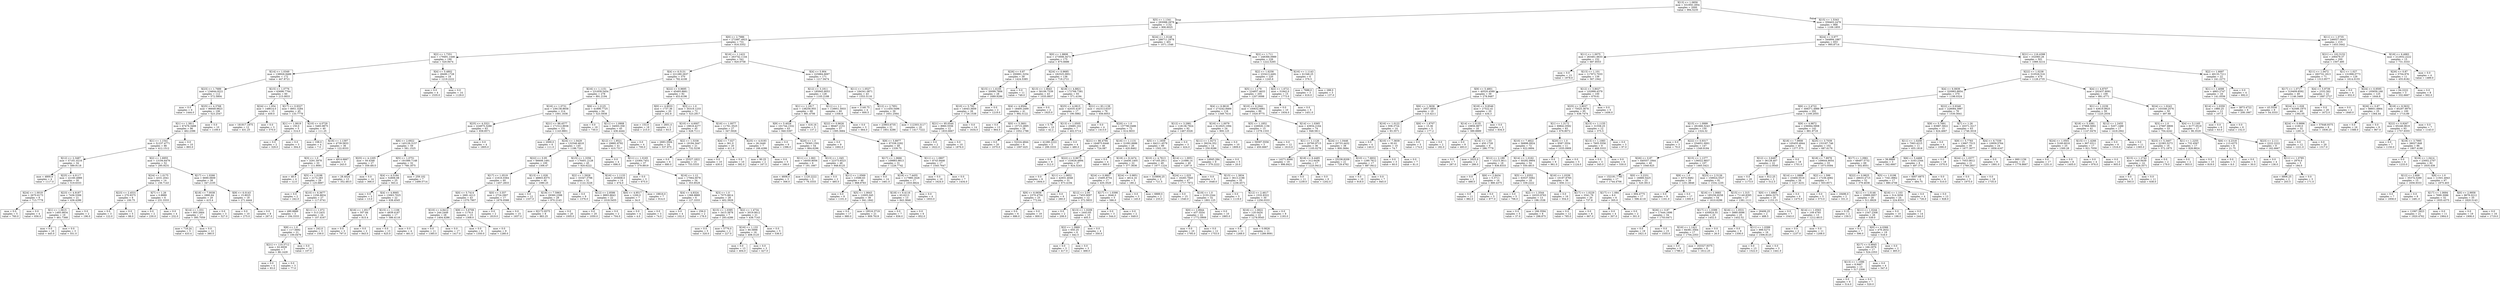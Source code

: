 digraph Tree {
node [shape=box] ;
0 [label="X[13] <= 1.0859\nmse = 331950.1854\nsamples = 2000\nvalue = 994.5235"] ;
1 [label="X[5] <= 1.1341\nmse = 293088.2978\nsamples = 1132\nvalue = 906.6025"] ;
0 -> 1 [labeldistance=2.5, labelangle=45, headlabel="True"] ;
2 [label="X[0] <= 2.7986\nmse = 272487.4923\nsamples = 731\nvalue = 816.3352"] ;
1 -> 2 ;
3 [label="X[2] <= 1.7351\nmse = 179491.1446\nsamples = 190\nvalue = 520.9474"] ;
2 -> 3 ;
4 [label="X[14] <= 1.0349\nmse = 138926.9488\nsamples = 172\nvalue = 447.8721"] ;
3 -> 4 ;
5 [label="X[23] <= 1.7689\nmse = 134644.9221\nsamples = 112\nvalue = 572.5804"] ;
4 -> 5 ;
6 [label="mse = 0.0\nsamples = 6\nvalue = 1444.0"] ;
5 -> 6 ;
7 [label="X[25] <= 4.3768\nmse = 96849.9823\nsamples = 106\nvalue = 523.2547"] ;
5 -> 7 ;
8 [label="X[1] <= 1.3811\nmse = 67476.3488\nsamples = 96\nvalue = 462.2396"] ;
7 -> 8 ;
9 [label="X[1] <= 1.1541\nmse = 51237.4771\nsamples = 86\nvalue = 412.1512"] ;
8 -> 9 ;
10 [label="X[12] <= 2.3487\nmse = 57161.0216\nsamples = 34\nvalue = 589.9118"] ;
9 -> 10 ;
11 [label="mse = 4800.0\nsamples = 4\nvalue = 1117.0"] ;
10 -> 11 ;
12 [label="X[25] <= 4.0117\nmse = 22160.4989\nsamples = 30\nvalue = 519.6333"] ;
10 -> 12 ;
13 [label="X[24] <= 1.0019\nmse = 2670.6173\nsamples = 9\nvalue = 713.7778"] ;
12 -> 13 ;
14 [label="mse = 0.0\nsamples = 5\nvalue = 760.0"] ;
13 -> 14 ;
15 [label="mse = 0.0\nsamples = 4\nvalue = 656.0"] ;
13 -> 15 ;
16 [label="X[23] <= 4.9187\nmse = 7436.5306\nsamples = 21\nvalue = 436.4286"] ;
12 -> 16 ;
17 [label="X[1] <= 1.0615\nmse = 1493.9834\nsamples = 19\nvalue = 461.7368"] ;
16 -> 17 ;
18 [label="mse = 0.0\nsamples = 16\nvalue = 445.0"] ;
17 -> 18 ;
19 [label="mse = 0.0\nsamples = 3\nvalue = 551.0"] ;
17 -> 19 ;
20 [label="mse = 0.0\nsamples = 2\nvalue = 196.0"] ;
16 -> 20 ;
21 [label="X[2] <= 1.6955\nmse = 13194.6479\nsamples = 52\nvalue = 295.9231"] ;
9 -> 21 ;
22 [label="X[24] <= 1.0175\nmse = 4331.2041\nsamples = 14\nvalue = 156.7143"] ;
21 -> 22 ;
23 [label="X[23] <= 2.4531\nmse = 270.9375\nsamples = 8\nvalue = 100.75"] ;
22 -> 23 ;
24 [label="mse = 0.0\nsamples = 3\nvalue = 122.0"] ;
23 -> 24 ;
25 [label="mse = 0.0\nsamples = 5\nvalue = 88.0"] ;
23 -> 25 ;
26 [label="X[7] <= 1.26\nmse = 0.8889\nsamples = 6\nvalue = 231.3333"] ;
22 -> 26 ;
27 [label="mse = 0.0\nsamples = 2\nvalue = 230.0"] ;
26 -> 27 ;
28 [label="mse = 0.0\nsamples = 4\nvalue = 232.0"] ;
26 -> 28 ;
29 [label="X[17] <= 1.0266\nmse = 6690.0609\nsamples = 38\nvalue = 347.2105"] ;
21 -> 29 ;
30 [label="X[18] <= 7.0038\nmse = 2880.64\nsamples = 20\nvalue = 415.4"] ;
29 -> 30 ;
31 [label="X[14] <= 1.031\nmse = 803.2664\nsamples = 17\nvalue = 395.7059"] ;
30 -> 31 ;
32 [label="mse = 718.24\nsamples = 5\nvalue = 433.4"] ;
31 -> 32 ;
33 [label="mse = 0.0\nsamples = 12\nvalue = 380.0"] ;
31 -> 33 ;
34 [label="mse = 0.0\nsamples = 3\nvalue = 527.0"] ;
30 -> 34 ;
35 [label="X[9] <= 6.0143\nmse = 15.8025\nsamples = 18\nvalue = 271.4444"] ;
29 -> 35 ;
36 [label="mse = 0.0\nsamples = 10\nvalue = 275.0"] ;
35 -> 36 ;
37 [label="mse = 0.0\nsamples = 8\nvalue = 267.0"] ;
35 -> 37 ;
38 [label="mse = 0.0\nsamples = 10\nvalue = 893.0"] ;
8 -> 38 ;
39 [label="mse = 0.0\nsamples = 10\nvalue = 1109.0"] ;
7 -> 39 ;
40 [label="X[15] <= 1.0776\nmse = 63698.7764\nsamples = 60\nvalue = 215.0833"] ;
4 -> 40 ;
41 [label="X[24] <= 1.054\nmse = 148614.0\nsamples = 15\nvalue = 459.0"] ;
40 -> 41 ;
42 [label="mse = 181917.1875\nsamples = 12\nvalue = 431.25"] ;
41 -> 42 ;
43 [label="mse = 0.0\nsamples = 3\nvalue = 570.0"] ;
41 -> 43 ;
44 [label="X[17] <= 0.9327\nmse = 8951.3284\nsamples = 45\nvalue = 133.7778"] ;
40 -> 44 ;
45 [label="X[1] <= 1.0619\nmse = 150.0\nsamples = 5\nvalue = 314.0"] ;
44 -> 45 ;
46 [label="mse = 0.0\nsamples = 2\nvalue = 329.0"] ;
45 -> 46 ;
47 [label="mse = 0.0\nsamples = 3\nvalue = 304.0"] ;
45 -> 47 ;
48 [label="X[10] <= 4.0729\nmse = 5483.9875\nsamples = 40\nvalue = 111.25"] ;
44 -> 48 ;
49 [label="mse = 108.0\nsamples = 4\nvalue = 7.0"] ;
48 -> 49 ;
50 [label="X[16] <= 1.1397\nmse = 4739.5833\nsamples = 36\nvalue = 122.8333"] ;
48 -> 50 ;
51 [label="X[3] <= 1.0\nmse = 3291.5978\nsamples = 33\nvalue = 111.9091"] ;
50 -> 51 ;
52 [label="mse = 48.0\nsamples = 4\nvalue = 12.0"] ;
51 -> 52 ;
53 [label="X[5] <= 1.0198\nmse = 2172.283\nsamples = 29\nvalue = 125.6897"] ;
51 -> 53 ;
54 [label="mse = 0.0\nsamples = 2\nvalue = 242.0"] ;
53 -> 54 ;
55 [label="X[10] <= 6.3677\nmse = 1256.8834\nsamples = 27\nvalue = 117.0741"] ;
53 -> 55 ;
56 [label="mse = 490.8889\nsamples = 3\nvalue = 194.3333"] ;
55 -> 56 ;
57 [label="X[11] <= 1.072\nmse = 513.2431\nsamples = 24\nvalue = 107.4167"] ;
55 -> 57 ;
58 [label="X[8] <= 1.0\nmse = 117.5692\nsamples = 21\nvalue = 100.0476"] ;
57 -> 58 ;
59 [label="X[21] <= 110.3712\nmse = 62.6939\nsamples = 7\nvalue = 86.1429"] ;
58 -> 59 ;
60 [label="mse = 0.0\nsamples = 4\nvalue = 93.0"] ;
59 -> 60 ;
61 [label="mse = 0.0\nsamples = 3\nvalue = 77.0"] ;
59 -> 61 ;
62 [label="mse = 0.0\nsamples = 14\nvalue = 107.0"] ;
58 -> 62 ;
63 [label="mse = 242.0\nsamples = 3\nvalue = 159.0"] ;
57 -> 63 ;
64 [label="mse = 4914.6667\nsamples = 3\nvalue = 243.0"] ;
50 -> 64 ;
65 [label="X[4] <= 5.4802\nmse = 28490.1728\nsamples = 18\nvalue = 1219.2222"] ;
3 -> 65 ;
66 [label="mse = 0.0\nsamples = 4\nvalue = 1535.0"] ;
65 -> 66 ;
67 [label="mse = 0.0\nsamples = 14\nvalue = 1129.0"] ;
65 -> 67 ;
68 [label="X[16] <= 1.1422\nmse = 263742.1144\nsamples = 541\nvalue = 920.0758"] ;
2 -> 68 ;
69 [label="X[4] <= 6.5131\nmse = 221280.2637\nsamples = 370\nvalue = 782.4108"] ;
68 -> 69 ;
70 [label="X[16] <= 1.1151\nmse = 231839.5454\nsamples = 278\nvalue = 891.2194"] ;
69 -> 70 ;
71 [label="X[16] <= 1.0731\nmse = 236138.8658\nsamples = 214\nvalue = 1001.1636"] ;
70 -> 71 ;
72 [label="X[25] <= 4.3321\nmse = 224975.3288\nsamples = 63\nvalue = 658.8571"] ;
71 -> 72 ;
73 [label="X[6] <= 2.6922\nmse = 145129.3157\nsamples = 59\nvalue = 581.1525"] ;
72 -> 73 ;
74 [label="X[25] <= 4.1205\nmse = 59.4348\nsamples = 27\nvalue = 359.4815"] ;
73 -> 74 ;
75 [label="mse = 28.4024\nsamples = 13\nvalue = 352.4615"] ;
74 -> 75 ;
76 [label="mse = 0.0\nsamples = 14\nvalue = 366.0"] ;
74 -> 76 ;
77 [label="X[5] <= 1.0751\nmse = 191089.7148\nsamples = 32\nvalue = 768.1875"] ;
73 -> 77 ;
78 [label="X[4] <= 4.5184\nmse = 52806.08\nsamples = 25\nvalue = 563.4"] ;
77 -> 78 ;
79 [label="mse = 0.0\nsamples = 3\nvalue = 13.0"] ;
78 -> 79 ;
80 [label="X[4] <= 4.9065\nmse = 13063.7025\nsamples = 22\nvalue = 638.4545"] ;
78 -> 80 ;
81 [label="X[16] <= 1.0517\nmse = 507.84\nsamples = 5\nvalue = 815.4"] ;
80 -> 81 ;
82 [label="mse = 0.0\nsamples = 3\nvalue = 797.0"] ;
81 -> 82 ;
83 [label="mse = 0.0\nsamples = 2\nvalue = 843.0"] ;
81 -> 83 ;
84 [label="X[15] <= 1.1106\nmse = 4839.4187\nsamples = 17\nvalue = 586.4118"] ;
80 -> 84 ;
85 [label="mse = 0.0\nsamples = 13\nvalue = 625.0"] ;
84 -> 85 ;
86 [label="mse = 0.0\nsamples = 4\nvalue = 461.0"] ;
84 -> 86 ;
87 [label="mse = 259.102\nsamples = 7\nvalue = 1499.5714"] ;
77 -> 87 ;
88 [label="mse = 0.0\nsamples = 4\nvalue = 1805.0"] ;
72 -> 88 ;
89 [label="X[21] <= 88.4577\nmse = 171512.8936\nsamples = 151\nvalue = 1143.9801"] ;
71 -> 89 ;
90 [label="mse = 2000.0\nsamples = 6\nvalue = 111.0"] ;
89 -> 90 ;
91 [label="X[24] <= 1.0429\nmse = 132546.4618\nsamples = 145\nvalue = 1186.7241"] ;
89 -> 91 ;
92 [label="X[22] <= 0.95\nmse = 66608.1491\nsamples = 100\nvalue = 1306.47"] ;
91 -> 92 ;
93 [label="X[17] <= 1.0519\nmse = 21616.0364\nsamples = 60\nvalue = 1457.2833"] ;
92 -> 93 ;
94 [label="X[0] <= 5.7414\nmse = 2681.4213\nsamples = 43\nvalue = 1370.7907"] ;
93 -> 94 ;
95 [label="X[10] <= 4.8412\nmse = 244.2449\nsamples = 28\nvalue = 1404.4286"] ;
94 -> 95 ;
96 [label="mse = 0.0\nsamples = 11\nvalue = 1385.0"] ;
95 -> 96 ;
97 [label="mse = 0.0\nsamples = 17\nvalue = 1417.0"] ;
95 -> 97 ;
98 [label="X[9] <= 5.6708\nmse = 1176.0\nsamples = 15\nvalue = 1308.0"] ;
94 -> 98 ;
99 [label="mse = 0.0\nsamples = 6\nvalue = 1350.0"] ;
98 -> 99 ;
100 [label="mse = 0.0\nsamples = 9\nvalue = 1280.0"] ;
98 -> 100 ;
101 [label="X[0] <= 3.557\nmse = 2724.2907\nsamples = 17\nvalue = 1676.0588"] ;
93 -> 101 ;
102 [label="mse = 0.0\nsamples = 2\nvalue = 1819.0"] ;
101 -> 102 ;
103 [label="mse = 0.0\nsamples = 15\nvalue = 1657.0"] ;
101 -> 103 ;
104 [label="X[13] <= 1.028\nmse = 48803.8375\nsamples = 40\nvalue = 1080.25"] ;
92 -> 104 ;
105 [label="mse = 0.0\nsamples = 12\nvalue = 1337.0"] ;
104 -> 105 ;
106 [label="X[18] <= 7.5963\nmse = 29360.2398\nsamples = 28\nvalue = 970.2143"] ;
104 -> 106 ;
107 [label="mse = 92172.9375\nsamples = 8\nvalue = 883.25"] ;
106 -> 107 ;
108 [label="mse = 0.0\nsamples = 20\nvalue = 1005.0"] ;
106 -> 108 ;
109 [label="X[15] <= 1.3356\nmse = 176401.2128\nsamples = 45\nvalue = 920.6222"] ;
91 -> 109 ;
110 [label="X[2] <= 1.5928\nmse = 33347.3798\nsamples = 31\nvalue = 1122.3226"] ;
109 -> 110 ;
111 [label="mse = 0.0\nsamples = 9\nvalue = 1376.0"] ;
110 -> 111 ;
112 [label="X[12] <= 2.8586\nmse = 9893.8843\nsamples = 22\nvalue = 1018.5455"] ;
110 -> 112 ;
113 [label="mse = 0.0\nsamples = 20\nvalue = 1050.0"] ;
112 -> 113 ;
114 [label="mse = 0.0\nsamples = 2\nvalue = 704.0"] ;
112 -> 114 ;
115 [label="X[16] <= 1.1133\nmse = 203608.0\nsamples = 14\nvalue = 474.0"] ;
109 -> 115 ;
116 [label="X[0] <= 4.9517\nmse = 1200.0\nsamples = 7\nvalue = 34.0"] ;
115 -> 116 ;
117 [label="mse = 0.0\nsamples = 4\nvalue = 4.0"] ;
116 -> 117 ;
118 [label="mse = 0.0\nsamples = 3\nvalue = 74.0"] ;
116 -> 118 ;
119 [label="mse = 18816.0\nsamples = 7\nvalue = 914.0"] ;
115 -> 119 ;
120 [label="X[6] <= 1.2125\nmse = 41896.7725\nsamples = 64\nvalue = 523.5938"] ;
70 -> 120 ;
121 [label="mse = 0.0\nsamples = 19\nvalue = 730.0"] ;
120 -> 121 ;
122 [label="X[11] <= 1.0908\nmse = 34003.358\nsamples = 45\nvalue = 436.4444"] ;
120 -> 122 ;
123 [label="X[12] <= 1.9521\nmse = 29882.8792\nsamples = 41\nvalue = 410.7317"] ;
122 -> 123 ;
124 [label="mse = 0.0\nsamples = 4\nvalue = 696.0"] ;
123 -> 124 ;
125 [label="X[11] <= 1.0165\nmse = 23364.7451\nsamples = 37\nvalue = 379.8919"] ;
123 -> 125 ;
126 [label="mse = 0.0\nsamples = 3\nvalue = 675.0"] ;
125 -> 126 ;
127 [label="X[16] <= 1.12\nmse = 17064.0078\nsamples = 34\nvalue = 353.8529"] ;
125 -> 127 ;
128 [label="X[4] <= 4.8324\nmse = 1368.8889\nsamples = 6\nvalue = 127.3333"] ;
127 -> 128 ;
129 [label="mse = 0.0\nsamples = 4\nvalue = 102.0"] ;
128 -> 129 ;
130 [label="mse = 256.0\nsamples = 2\nvalue = 178.0"] ;
128 -> 130 ;
131 [label="X[3] <= 1.0\nmse = 7075.8814\nsamples = 28\nvalue = 402.3929"] ;
127 -> 131 ;
132 [label="X[15] <= 1.0395\nmse = 3415.3878\nsamples = 7\nvalue = 293.4286"] ;
131 -> 132 ;
133 [label="mse = 0.0\nsamples = 5\nvalue = 320.0"] ;
132 -> 133 ;
134 [label="mse = 5776.0\nsamples = 2\nvalue = 227.0"] ;
132 -> 134 ;
135 [label="X[2] <= 1.4734\nmse = 3019.0612\nsamples = 21\nvalue = 438.7143"] ;
131 -> 135 ;
136 [label="X[16] <= 1.133\nmse = 80.5898\nsamples = 16\nvalue = 408.3125"] ;
135 -> 136 ;
137 [label="mse = 0.0\nsamples = 13\nvalue = 404.0"] ;
136 -> 137 ;
138 [label="mse = 0.0\nsamples = 3\nvalue = 427.0"] ;
136 -> 138 ;
139 [label="mse = 0.0\nsamples = 5\nvalue = 536.0"] ;
135 -> 139 ;
140 [label="mse = 0.0\nsamples = 4\nvalue = 700.0"] ;
122 -> 140 ;
141 [label="X[22] <= 0.9695\nmse = 45493.8661\nsamples = 92\nvalue = 453.6196"] ;
69 -> 141 ;
142 [label="X[0] <= 4.8033\nmse = 1737.36\nsamples = 20\nvalue = 202.8"] ;
141 -> 142 ;
143 [label="mse = 153.0\nsamples = 18\nvalue = 215.0"] ;
142 -> 143 ;
144 [label="mse = 2601.0\nsamples = 2\nvalue = 93.0"] ;
142 -> 144 ;
145 [label="X[3] <= 1.0\nmse = 35319.1233\nsamples = 72\nvalue = 523.2917"] ;
141 -> 145 ;
146 [label="X[10] <= 4.6007\nmse = 19818.4277\nsamples = 45\nvalue = 628.7111"] ;
145 -> 146 ;
147 [label="mse = 2683.3594\nsamples = 24\nvalue = 537.875"] ;
146 -> 147 ;
148 [label="X[2] <= 1.5338\nmse = 19194.3447\nsamples = 21\nvalue = 732.5238"] ;
146 -> 148 ;
149 [label="mse = 0.0\nsamples = 6\nvalue = 680.0"] ;
148 -> 149 ;
150 [label="mse = 25327.1822\nsamples = 15\nvalue = 753.5333"] ;
148 -> 150 ;
151 [label="X[16] <= 1.0077\nmse = 11761.3525\nsamples = 27\nvalue = 347.5926"] ;
145 -> 151 ;
152 [label="X[4] <= 7.027\nmse = 361.0\nsamples = 20\nvalue = 411.0"] ;
151 -> 152 ;
153 [label="mse = 0.0\nsamples = 10\nvalue = 430.0"] ;
152 -> 153 ;
154 [label="mse = 0.0\nsamples = 10\nvalue = 392.0"] ;
152 -> 154 ;
155 [label="X[25] <= 4.0193\nmse = 26.2449\nsamples = 7\nvalue = 166.4286"] ;
151 -> 155 ;
156 [label="mse = 90.25\nsamples = 2\nvalue = 167.5"] ;
155 -> 156 ;
157 [label="mse = 0.0\nsamples = 5\nvalue = 166.0"] ;
155 -> 157 ;
158 [label="X[4] <= 5.904\nmse = 225884.6697\nsamples = 171\nvalue = 1217.9474"] ;
68 -> 158 ;
159 [label="X[12] <= 3.1911\nmse = 185945.9053\nsamples = 128\nvalue = 1105.2188"] ;
158 -> 159 ;
160 [label="X[1] <= 1.1817\nmse = 138256.955\nsamples = 68\nvalue = 881.4706"] ;
159 -> 160 ;
161 [label="X[9] <= 5.4028\nmse = 101744.1532\nsamples = 63\nvalue = 940.5397"] ;
160 -> 161 ;
162 [label="mse = 0.0\nsamples = 9\nvalue = 1396.0"] ;
161 -> 162 ;
163 [label="X[20] <= 1.0\nmse = 78365.1591\nsamples = 54\nvalue = 864.6296"] ;
161 -> 163 ;
164 [label="X[11] <= 1.063\nmse = 16050.8056\nsamples = 6\nvalue = 191.1667"] ;
163 -> 164 ;
165 [label="mse = 4608.0\nsamples = 3\nvalue = 306.0"] ;
164 -> 165 ;
166 [label="mse = 1120.2222\nsamples = 3\nvalue = 76.3333"] ;
164 -> 166 ;
167 [label="X[13] <= 1.045\nmse = 22373.6523\nsamples = 48\nvalue = 948.8125"] ;
163 -> 167 ;
168 [label="mse = 0.0\nsamples = 2\nvalue = 485.0"] ;
167 -> 168 ;
169 [label="X[11] <= 1.0569\nmse = 13586.63\nsamples = 46\nvalue = 968.9783"] ;
167 -> 169 ;
170 [label="mse = 0.0\nsamples = 8\nvalue = 1101.0"] ;
169 -> 170 ;
171 [label="X[5] <= 1.0643\nmse = 12005.045\nsamples = 38\nvalue = 941.1842"] ;
169 -> 171 ;
172 [label="mse = 0.0\nsamples = 17\nvalue = 980.0"] ;
171 -> 172 ;
173 [label="mse = 19516.3719\nsamples = 21\nvalue = 909.7619"] ;
171 -> 173 ;
174 [label="mse = 416.16\nsamples = 5\nvalue = 137.2"] ;
160 -> 174 ;
175 [label="X[11] <= 1.1\nmse = 118951.5933\nsamples = 60\nvalue = 1358.8"] ;
159 -> 175 ;
176 [label="X[22] <= 0.9626\nmse = 98467.2151\nsamples = 57\nvalue = 1395.3684"] ;
175 -> 176 ;
177 [label="mse = 0.0\nsamples = 9\nvalue = 1692.0"] ;
176 -> 177 ;
178 [label="X[9] <= 5.8977\nmse = 97338.2292\nsamples = 48\nvalue = 1339.75"] ;
176 -> 178 ;
179 [label="X[17] <= 1.0666\nmse = 109883.9813\nsamples = 31\nvalue = 1226.7742"] ;
178 -> 179 ;
180 [label="mse = 0.0\nsamples = 14\nvalue = 1461.0"] ;
179 -> 180 ;
181 [label="X[18] <= 7.4455\nmse = 117989.1626\nsamples = 17\nvalue = 1033.8824"] ;
179 -> 181 ;
182 [label="X[18] <= 6.4116\nmse = 63.6213\nsamples = 13\nvalue = 843.3846"] ;
181 -> 182 ;
183 [label="mse = 0.0\nsamples = 7\nvalue = 836.0"] ;
182 -> 183 ;
184 [label="mse = 0.0\nsamples = 6\nvalue = 852.0"] ;
182 -> 184 ;
185 [label="mse = 0.0\nsamples = 4\nvalue = 1653.0"] ;
181 -> 185 ;
186 [label="X[11] <= 1.0807\nmse = 8743.9446\nsamples = 17\nvalue = 1545.7647"] ;
178 -> 186 ;
187 [label="mse = 0.0\nsamples = 10\nvalue = 1624.0"] ;
186 -> 187 ;
188 [label="mse = 0.0\nsamples = 7\nvalue = 1434.0"] ;
186 -> 188 ;
189 [label="mse = 0.0\nsamples = 3\nvalue = 664.0"] ;
175 -> 189 ;
190 [label="X[11] <= 1.0527\nmse = 194341.0871\nsamples = 43\nvalue = 1553.5116"] ;
158 -> 190 ;
191 [label="mse = 1140.75\nsamples = 4\nvalue = 600.5"] ;
190 -> 191 ;
192 [label="X[12] <= 2.7951\nmse = 111450.5496\nsamples = 39\nvalue = 1651.2564"] ;
190 -> 192 ;
193 [label="mse = 23903.6735\nsamples = 21\nvalue = 1851.4286"] ;
192 -> 193 ;
194 [label="mse = 112303.3117\nsamples = 18\nvalue = 1417.7222"] ;
192 -> 194 ;
195 [label="X[24] <= 1.0148\nmse = 288711.2978\nsamples = 401\nvalue = 1071.1546"] ;
1 -> 195 ;
196 [label="X[0] <= 1.9808\nmse = 273008.3473\nsamples = 175\nvalue = 875.6686"] ;
195 -> 196 ;
197 [label="X[26] <= 0.87\nmse = 200891.3254\nsamples = 39\nvalue = 1424.5385"] ;
196 -> 197 ;
198 [label="X[15] <= 1.6105\nmse = 30099.7806\nsamples = 28\nvalue = 1689.9286"] ;
197 -> 198 ;
199 [label="X[10] <= 5.792\nmse = 14043.3609\nsamples = 26\nvalue = 1726.1538"] ;
198 -> 199 ;
200 [label="X[21] <= 95.0544\nmse = 8960.5556\nsamples = 12\nvalue = 1833.6667"] ;
199 -> 200 ;
201 [label="mse = 0.0\nsamples = 2\nvalue = 1622.0"] ;
200 -> 201 ;
202 [label="mse = 0.0\nsamples = 10\nvalue = 1876.0"] ;
200 -> 202 ;
203 [label="mse = 0.0\nsamples = 14\nvalue = 1634.0"] ;
199 -> 203 ;
204 [label="mse = 0.0\nsamples = 2\nvalue = 1219.0"] ;
198 -> 204 ;
205 [label="mse = 0.0\nsamples = 11\nvalue = 749.0"] ;
197 -> 205 ;
206 [label="X[24] <= 0.9685\nmse = 182525.0951\nsamples = 136\nvalue = 718.2721"] ;
196 -> 206 ;
207 [label="X[13] <= 1.0643\nmse = 56106.7539\nsamples = 43\nvalue = 1035.8837"] ;
206 -> 207 ;
208 [label="X[4] <= 4.9564\nmse = 18400.2499\nsamples = 41\nvalue = 992.5122"] ;
207 -> 208 ;
209 [label="mse = 0.0\nsamples = 13\nvalue = 864.0"] ;
208 -> 209 ;
210 [label="X[0] <= 5.3601\nmse = 15715.2895\nsamples = 28\nvalue = 1052.1786"] ;
208 -> 210 ;
211 [label="mse = 0.0\nsamples = 20\nvalue = 1070.0"] ;
210 -> 211 ;
212 [label="mse = 52224.4844\nsamples = 8\nvalue = 1007.625"] ;
210 -> 212 ;
213 [label="mse = 0.0\nsamples = 2\nvalue = 1925.0"] ;
207 -> 213 ;
214 [label="X[18] <= 4.8821\nmse = 172768.7381\nsamples = 93\nvalue = 571.4194"] ;
206 -> 214 ;
215 [label="X[25] <= 4.0815\nmse = 42035.4187\nsamples = 17\nvalue = 190.5882"] ;
214 -> 215 ;
216 [label="mse = 5.76\nsamples = 10\nvalue = 42.2"] ;
215 -> 216 ;
217 [label="X[13] <= 1.0505\nmse = 25685.102\nsamples = 7\nvalue = 402.5714"] ;
215 -> 217 ;
218 [label="mse = 41280.2222\nsamples = 3\nvalue = 299.3333"] ;
217 -> 218 ;
219 [label="mse = 0.0\nsamples = 4\nvalue = 480.0"] ;
217 -> 219 ;
220 [label="X[21] <= 83.1138\nmse = 162313.6337\nsamples = 76\nvalue = 656.6053"] ;
214 -> 220 ;
221 [label="mse = 0.0\nsamples = 4\nvalue = 1413.0"] ;
220 -> 221 ;
222 [label="X[20] <= 1.0\nmse = 137780.0486\nsamples = 72\nvalue = 614.5833"] ;
220 -> 222 ;
223 [label="X[21] <= 86.4794\nmse = 164875.6446\nsamples = 46\nvalue = 724.087"] ;
222 -> 223 ;
224 [label="mse = 0.0\nsamples = 9\nvalue = 312.0"] ;
223 -> 224 ;
225 [label="X[22] <= 0.9675\nmse = 153626.4894\nsamples = 37\nvalue = 824.3243"] ;
223 -> 225 ;
226 [label="mse = 0.0\nsamples = 6\nvalue = 1604.0"] ;
225 -> 226 ;
227 [label="X[11] <= 1.0852\nmse = 42931.4048\nsamples = 31\nvalue = 673.4194"] ;
225 -> 227 ;
228 [label="X[9] <= 6.0656\nmse = 2370.4704\nsamples = 25\nvalue = 772.64"] ;
227 -> 228 ;
229 [label="mse = 0.0\nsamples = 6\nvalue = 686.0"] ;
228 -> 229 ;
230 [label="mse = 0.0\nsamples = 19\nvalue = 800.0"] ;
228 -> 230 ;
231 [label="mse = 0.0\nsamples = 6\nvalue = 260.0"] ;
227 -> 231 ;
232 [label="X[16] <= 1.1131\nmse = 31092.6686\nsamples = 26\nvalue = 420.8462"] ;
222 -> 232 ;
233 [label="mse = 0.0\nsamples = 4\nvalue = 660.0"] ;
232 -> 233 ;
234 [label="X[18] <= 8.2474\nmse = 24456.1405\nsamples = 22\nvalue = 377.3636"] ;
232 -> 234 ;
235 [label="X[24] <= 0.9807\nmse = 15495.8754\nsamples = 17\nvalue = 435.3529"] ;
234 -> 235 ;
236 [label="X[12] <= 2.05\nmse = 7453.9097\nsamples = 12\nvalue = 372.5833"] ;
235 -> 236 ;
237 [label="mse = 0.0\nsamples = 2\nvalue = 208.0"] ;
236 -> 237 ;
238 [label="X[13] <= 1.0209\nmse = 2443.65\nsamples = 10\nvalue = 405.5"] ;
236 -> 238 ;
239 [label="X[2] <= 1.3969\nmse = 650.25\nsamples = 6\nvalue = 442.5"] ;
238 -> 239 ;
240 [label="mse = 0.0\nsamples = 3\nvalue = 417.0"] ;
239 -> 240 ;
241 [label="mse = 0.0\nsamples = 3\nvalue = 468.0"] ;
239 -> 241 ;
242 [label="mse = 0.0\nsamples = 4\nvalue = 350.0"] ;
238 -> 242 ;
243 [label="X[17] <= 1.0398\nmse = 2646.0\nsamples = 5\nvalue = 586.0"] ;
235 -> 243 ;
244 [label="mse = 0.0\nsamples = 3\nvalue = 544.0"] ;
243 -> 244 ;
245 [label="mse = 0.0\nsamples = 2\nvalue = 649.0"] ;
243 -> 245 ;
246 [label="X[24] <= 0.9851\nmse = 4614.16\nsamples = 5\nvalue = 180.2"] ;
234 -> 246 ;
247 [label="mse = 0.0\nsamples = 3\nvalue = 145.0"] ;
246 -> 247 ;
248 [label="mse = 6889.0\nsamples = 2\nvalue = 233.0"] ;
246 -> 248 ;
249 [label="X[2] <= 1.711\nmse = 248366.0989\nsamples = 226\nvalue = 1222.5265"] ;
195 -> 249 ;
250 [label="X[2] <= 1.6258\nmse = 233413.4491\nsamples = 220\nvalue = 1245.6"] ;
249 -> 250 ;
251 [label="X[5] <= 1.179\nmse = 224857.4633\nsamples = 205\nvalue = 1207.0098"] ;
250 -> 251 ;
252 [label="X[4] <= 6.9618\nmse = 273242.8469\nsamples = 116\nvalue = 1349.7414"] ;
251 -> 252 ;
253 [label="X[12] <= 3.2981\nmse = 118136.7924\nsamples = 92\nvalue = 1467.0326"] ;
252 -> 253 ;
254 [label="X[5] <= 1.1659\nmse = 84211.4579\nsamples = 89\nvalue = 1502.191"] ;
253 -> 254 ;
255 [label="X[10] <= 4.7613\nmse = 67165.2911\nsamples = 49\nvalue = 1677.1224"] ;
254 -> 255 ;
256 [label="mse = 310806.25\nsamples = 2\nvalue = 721.5"] ;
255 -> 256 ;
257 [label="X[24] <= 1.025\nmse = 16283.7845\nsamples = 47\nvalue = 1717.7872"] ;
255 -> 257 ;
258 [label="mse = 0.0\nsamples = 15\nvalue = 1540.0"] ;
257 -> 258 ;
259 [label="X[19] <= 1.0\nmse = 2155.2344\nsamples = 32\nvalue = 1801.125"] ;
257 -> 259 ;
260 [label="X[0] <= 2.8944\nmse = 437.3554\nsamples = 22\nvalue = 1772.0909"] ;
259 -> 260 ;
261 [label="mse = 0.0\nsamples = 10\nvalue = 1795.0"] ;
260 -> 261 ;
262 [label="mse = 0.0\nsamples = 12\nvalue = 1753.0"] ;
260 -> 262 ;
263 [label="mse = 0.0\nsamples = 10\nvalue = 1865.0"] ;
259 -> 263 ;
264 [label="X[14] <= 1.0051\nmse = 21686.14\nsamples = 40\nvalue = 1287.9"] ;
254 -> 264 ;
265 [label="mse = 0.0\nsamples = 5\nvalue = 1648.0"] ;
264 -> 265 ;
266 [label="X[15] <= 1.3834\nmse = 3613.2196\nsamples = 35\nvalue = 1236.4571"] ;
264 -> 266 ;
267 [label="mse = 0.0\nsamples = 5\nvalue = 1119.0"] ;
266 -> 267 ;
268 [label="X[12] <= 2.4617\nmse = 1532.8322\nsamples = 30\nvalue = 1256.0333"] ;
266 -> 268 ;
269 [label="X[16] <= 1.0822\nmse = 120.0434\nsamples = 22\nvalue = 1278.9545"] ;
268 -> 269 ;
270 [label="mse = 0.0\nsamples = 11\nvalue = 1268.0"] ;
269 -> 270 ;
271 [label="mse = 0.0826\nsamples = 11\nvalue = 1289.9091"] ;
269 -> 271 ;
272 [label="mse = 0.0\nsamples = 8\nvalue = 1193.0"] ;
268 -> 272 ;
273 [label="mse = 0.0\nsamples = 3\nvalue = 424.0"] ;
253 -> 273 ;
274 [label="X[16] <= 1.0079\nmse = 612925.1094\nsamples = 24\nvalue = 900.125"] ;
252 -> 274 ;
275 [label="X[11] <= 1.0273\nmse = 39234.352\nsamples = 14\nvalue = 250.9286"] ;
274 -> 275 ;
276 [label="mse = 14945.284\nsamples = 9\nvalue = 379.2222"] ;
275 -> 276 ;
277 [label="mse = 0.0\nsamples = 5\nvalue = 20.0"] ;
275 -> 277 ;
278 [label="mse = 0.0\nsamples = 10\nvalue = 1809.0"] ;
274 -> 278 ;
279 [label="X[10] <= 6.2941\nmse = 100632.6961\nsamples = 89\nvalue = 1020.9775"] ;
251 -> 279 ;
280 [label="X[5] <= 1.1852\nmse = 226928.1156\nsamples = 15\nvalue = 1378.1333"] ;
279 -> 280 ;
281 [label="mse = 59397.5556\nsamples = 3\nvalue = 450.6667"] ;
280 -> 281 ;
282 [label="mse = 0.0\nsamples = 12\nvalue = 1610.0"] ;
280 -> 282 ;
283 [label="X[14] <= 1.0365\nmse = 43934.2164\nsamples = 74\nvalue = 948.5811"] ;
279 -> 283 ;
284 [label="X[1] <= 1.1126\nmse = 20760.9715\nsamples = 36\nvalue = 1105.0278"] ;
283 -> 284 ;
285 [label="mse = 14271.6066\nsamples = 19\nvalue = 996.8421"] ;
284 -> 285 ;
286 [label="X[18] <= 6.4485\nmse = 312.6436\nsamples = 17\nvalue = 1225.9412"] ;
284 -> 286 ;
287 [label="mse = 0.0\nsamples = 11\nvalue = 1239.0"] ;
286 -> 287 ;
288 [label="mse = 0.0\nsamples = 6\nvalue = 1202.0"] ;
286 -> 288 ;
289 [label="X[24] <= 1.0446\nmse = 20733.4432\nsamples = 38\nvalue = 800.3684"] ;
283 -> 289 ;
290 [label="mse = 25238.8209\nsamples = 21\nvalue = 729.4762"] ;
289 -> 290 ;
291 [label="X[10] <= 7.6832\nmse = 1290.7612\nsamples = 17\nvalue = 887.9412"] ;
289 -> 291 ;
292 [label="mse = 0.0\nsamples = 10\nvalue = 918.0"] ;
291 -> 292 ;
293 [label="mse = 0.0\nsamples = 7\nvalue = 845.0"] ;
291 -> 293 ;
294 [label="X[2] <= 1.6721\nmse = 51842.0\nsamples = 15\nvalue = 1773.0"] ;
250 -> 294 ;
295 [label="mse = 0.0\nsamples = 10\nvalue = 1934.0"] ;
294 -> 295 ;
296 [label="mse = 0.0\nsamples = 5\nvalue = 1451.0"] ;
294 -> 296 ;
297 [label="X[16] <= 1.1143\nmse = 61348.25\nsamples = 6\nvalue = 376.5"] ;
249 -> 297 ;
298 [label="mse = 7688.0\nsamples = 3\nvalue = 616.0"] ;
297 -> 298 ;
299 [label="mse = 288.0\nsamples = 3\nvalue = 137.0"] ;
297 -> 299 ;
300 [label="X[15] <= 1.5343\nmse = 359403.2479\nsamples = 868\nvalue = 1109.1855"] ;
0 -> 300 [labeldistance=2.5, labelangle=-45, headlabel="False"] ;
301 [label="X[24] <= 0.977\nmse = 344894.1887\nsamples = 653\nvalue = 995.8714"] ;
300 -> 301 ;
302 [label="X[11] <= 1.0075\nmse = 263461.6633\nsamples = 152\nvalue = 687.8553"] ;
301 -> 302 ;
303 [label="mse = 0.0\nsamples = 13\nvalue = 1978.0"] ;
302 -> 303 ;
304 [label="X[13] <= 1.101\nmse = 117872.7033\nsamples = 139\nvalue = 567.1942"] ;
302 -> 304 ;
305 [label="X[9] <= 5.4801\nmse = 40520.4589\nsamples = 39\nvalue = 278.9487"] ;
304 -> 305 ;
306 [label="X[6] <= 1.3636\nmse = 2057.0859\nsamples = 19\nvalue = 115.4211"] ;
305 -> 306 ;
307 [label="X[16] <= 1.0122\nmse = 936.3724\nsamples = 14\nvalue = 93.3571"] ;
306 -> 307 ;
308 [label="mse = 0.0\nsamples = 4\nvalue = 140.0"] ;
307 -> 308 ;
309 [label="X[10] <= 7.3839\nmse = 92.61\nsamples = 10\nvalue = 74.7"] ;
307 -> 309 ;
310 [label="mse = 0.0\nsamples = 3\nvalue = 60.0"] ;
309 -> 310 ;
311 [label="mse = 0.0\nsamples = 7\nvalue = 81.0"] ;
309 -> 311 ;
312 [label="X[6] <= 1.8707\nmse = 15.36\nsamples = 5\nvalue = 177.2"] ;
306 -> 312 ;
313 [label="mse = 0.0\nsamples = 3\nvalue = 174.0"] ;
312 -> 313 ;
314 [label="mse = 0.0\nsamples = 2\nvalue = 182.0"] ;
312 -> 314 ;
315 [label="X[18] <= 9.8546\nmse = 27522.41\nsamples = 20\nvalue = 434.3"] ;
305 -> 315 ;
316 [label="X[14] <= 1.0135\nmse = 10856.9877\nsamples = 18\nvalue = 389.8889"] ;
315 -> 316 ;
317 [label="mse = 0.0\nsamples = 9\nvalue = 493.0"] ;
316 -> 317 ;
318 [label="X[14] <= 1.03\nmse = 450.1728\nsamples = 9\nvalue = 286.7778"] ;
316 -> 318 ;
319 [label="mse = 0.0\nsamples = 7\nvalue = 287.0"] ;
318 -> 319 ;
320 [label="mse = 2025.0\nsamples = 2\nvalue = 286.0"] ;
318 -> 320 ;
321 [label="mse = 0.0\nsamples = 2\nvalue = 834.0"] ;
315 -> 321 ;
322 [label="X[12] <= 3.8027\nmse = 102999.4379\nsamples = 100\nvalue = 679.61"] ;
304 -> 322 ;
323 [label="X[25] <= 3.9037\nmse = 75025.3678\nsamples = 95\nvalue = 638.7474"] ;
322 -> 323 ;
324 [label="X[1] <= 1.3172\nmse = 69842.0592\nsamples = 83\nvalue = 676.8072"] ;
323 -> 324 ;
325 [label="X[10] <= 7.4822\nmse = 56898.0924\nsamples = 72\nvalue = 622.0694"] ;
324 -> 325 ;
326 [label="X[12] <= 2.189\nmse = 15215.3611\nsamples = 18\nvalue = 836.8333"] ;
325 -> 326 ;
327 [label="mse = 0.0\nsamples = 2\nvalue = 488.0"] ;
326 -> 327 ;
328 [label="X[6] <= 2.8434\nmse = 5.3711\nsamples = 16\nvalue = 880.4375"] ;
326 -> 328 ;
329 [label="mse = 0.0\nsamples = 11\nvalue = 882.0"] ;
328 -> 329 ;
330 [label="mse = 0.0\nsamples = 5\nvalue = 877.0"] ;
328 -> 330 ;
331 [label="X[14] <= 1.0162\nmse = 50292.9904\nsamples = 54\nvalue = 550.4815"] ;
325 -> 331 ;
332 [label="X[5] <= 1.0352\nmse = 63537.5062\nsamples = 18\nvalue = 339.2222"] ;
331 -> 332 ;
333 [label="mse = 0.0\nsamples = 5\nvalue = 706.0"] ;
332 -> 333 ;
334 [label="X[2] <= 1.3544\nmse = 16333.9763\nsamples = 13\nvalue = 198.1538"] ;
332 -> 334 ;
335 [label="mse = 0.0\nsamples = 5\nvalue = 37.0"] ;
334 -> 335 ;
336 [label="mse = 166.3594\nsamples = 8\nvalue = 298.875"] ;
334 -> 336 ;
337 [label="X[16] <= 1.0339\nmse = 10197.8765\nsamples = 36\nvalue = 656.1111"] ;
331 -> 337 ;
338 [label="mse = 0.0\nsamples = 16\nvalue = 554.0"] ;
337 -> 338 ;
339 [label="X[17] <= 1.0229\nmse = 3341.76\nsamples = 20\nvalue = 737.8"] ;
337 -> 339 ;
340 [label="mse = 0.0\nsamples = 12\nvalue = 785.0"] ;
339 -> 340 ;
341 [label="mse = 0.0\nsamples = 8\nvalue = 667.0"] ;
339 -> 341 ;
342 [label="X[20] <= 1.0\nmse = 6587.3554\nsamples = 11\nvalue = 1035.0909"] ;
324 -> 342 ;
343 [label="mse = 0.0\nsamples = 6\nvalue = 961.0"] ;
342 -> 343 ;
344 [label="mse = 0.0\nsamples = 5\nvalue = 1124.0"] ;
342 -> 344 ;
345 [label="X[13] <= 1.1155\nmse = 31558.25\nsamples = 12\nvalue = 375.5"] ;
323 -> 345 ;
346 [label="X[13] <= 1.1083\nmse = 7605.5556\nsamples = 9\nvalue = 468.3333"] ;
345 -> 346 ;
347 [label="mse = 0.0\nsamples = 3\nvalue = 345.0"] ;
346 -> 347 ;
348 [label="mse = 0.0\nsamples = 6\nvalue = 530.0"] ;
346 -> 348 ;
349 [label="mse = 0.0\nsamples = 3\nvalue = 97.0"] ;
345 -> 349 ;
350 [label="mse = 0.0\nsamples = 5\nvalue = 1456.0"] ;
322 -> 350 ;
351 [label="X[21] <= 116.4398\nmse = 332083.26\nsamples = 501\nvalue = 1089.3214"] ;
301 -> 351 ;
352 [label="X[22] <= 1.0238\nmse = 310526.516\nsamples = 479\nvalue = 1128.2735"] ;
351 -> 352 ;
353 [label="X[4] <= 6.0839\nmse = 320983.8854\nsamples = 370\nvalue = 1198.0324"] ;
352 -> 353 ;
354 [label="X[6] <= 2.4722\nmse = 308371.4989\nsamples = 292\nvalue = 1109.2055"] ;
353 -> 354 ;
355 [label="X[15] <= 1.0999\nmse = 281666.5243\nsamples = 150\nvalue = 1324.32"] ;
354 -> 355 ;
356 [label="mse = 0.0\nsamples = 3\nvalue = 70.0"] ;
355 -> 356 ;
357 [label="X[22] <= 0.9317\nmse = 254651.0001\nsamples = 147\nvalue = 1349.9184"] ;
355 -> 357 ;
358 [label="X[26] <= 0.87\nmse = 440557.1844\nsamples = 40\nvalue = 1040.625"] ;
357 -> 358 ;
359 [label="mse = 152191.7785\nsamples = 17\nvalue = 1744.4706"] ;
358 -> 359 ;
360 [label="X[0] <= 3.2331\nmse = 16889.5425\nsamples = 23\nvalue = 520.3913"] ;
358 -> 360 ;
361 [label="X[17] <= 1.084\nmse = 8.0\nsamples = 6\nvalue = 305.0"] ;
360 -> 361 ;
362 [label="mse = 0.0\nsamples = 4\nvalue = 307.0"] ;
361 -> 362 ;
363 [label="mse = 0.0\nsamples = 2\nvalue = 301.0"] ;
361 -> 363 ;
364 [label="mse = 694.4775\nsamples = 17\nvalue = 596.4118"] ;
360 -> 364 ;
365 [label="X[15] <= 1.1377\nmse = 136022.8837\nsamples = 107\nvalue = 1465.5421"] ;
357 -> 365 ;
366 [label="X[8] <= 1.0\nmse = 4372.9482\nsamples = 26\nvalue = 1251.8846"] ;
365 -> 366 ;
367 [label="mse = 0.0\nsamples = 9\nvalue = 1161.0"] ;
366 -> 367 ;
368 [label="mse = 0.0\nsamples = 17\nvalue = 1300.0"] ;
366 -> 368 ;
369 [label="X[23] <= 2.5126\nmse = 158924.5527\nsamples = 81\nvalue = 1534.1235"] ;
365 -> 369 ;
370 [label="X[16] <= 1.0683\nmse = 185256.8258\nsamples = 54\nvalue = 1610.6296"] ;
369 -> 370 ;
371 [label="X[26] <= 0.87\nmse = 17444.1696\nsamples = 34\nvalue = 1703.6471"] ;
370 -> 371 ;
372 [label="mse = 0.0\nsamples = 19\nvalue = 1821.0"] ;
371 -> 372 ;
373 [label="mse = 0.0\nsamples = 15\nvalue = 1555.0"] ;
371 -> 373 ;
374 [label="X[17] <= 1.0399\nmse = 430824.55\nsamples = 20\nvalue = 1452.5"] ;
370 -> 374 ;
375 [label="X[16] <= 1.1421\nmse = 84381.3564\nsamples = 17\nvalue = 1704.2353"] ;
374 -> 375 ;
376 [label="mse = 0.0\nsamples = 9\nvalue = 1786.0"] ;
375 -> 376 ;
377 [label="mse = 163327.9375\nsamples = 8\nvalue = 1612.25"] ;
375 -> 377 ;
378 [label="mse = 0.0\nsamples = 3\nvalue = 26.0"] ;
374 -> 378 ;
379 [label="X[15] <= 1.315\nmse = 71140.8395\nsamples = 27\nvalue = 1381.1111"] ;
369 -> 379 ;
380 [label="X[16] <= 1.0531\nmse = 5880.0096\nsamples = 25\nvalue = 1452.52"] ;
379 -> 380 ;
381 [label="mse = 0.0\nsamples = 9\nvalue = 1356.0"] ;
380 -> 381 ;
382 [label="X[11] <= 1.0399\nmse = 999.5273\nsamples = 16\nvalue = 1506.8125"] ;
380 -> 382 ;
383 [label="mse = 0.0\nsamples = 13\nvalue = 1522.0"] ;
382 -> 383 ;
384 [label="mse = 0.0\nsamples = 3\nvalue = 1441.0"] ;
382 -> 384 ;
385 [label="mse = 26406.25\nsamples = 2\nvalue = 488.5"] ;
379 -> 385 ;
386 [label="X[9] <= 4.9872\nmse = 236064.5908\nsamples = 142\nvalue = 881.9718"] ;
354 -> 386 ;
387 [label="X[18] <= 7.9908\nmse = 105455.4944\nsamples = 40\nvalue = 1377.575"] ;
386 -> 387 ;
388 [label="X[12] <= 3.6497\nmse = 36128.407\nsamples = 22\nvalue = 1112.9545"] ;
387 -> 388 ;
389 [label="mse = 0.0\nsamples = 20\nvalue = 1173.0"] ;
388 -> 389 ;
390 [label="mse = 812.25\nsamples = 2\nvalue = 512.5"] ;
388 -> 390 ;
391 [label="mse = 0.0\nsamples = 18\nvalue = 1701.0"] ;
387 -> 391 ;
392 [label="X[25] <= 3.7039\nmse = 153187.746\nsamples = 102\nvalue = 687.6176"] ;
386 -> 392 ;
393 [label="X[18] <= 7.8978\nmse = 109644.9054\nsamples = 33\nvalue = 1073.9394"] ;
392 -> 393 ;
394 [label="X[14] <= 1.0889\nmse = 23468.5518\nsamples = 26\nvalue = 1227.4231"] ;
393 -> 394 ;
395 [label="X[0] <= 1.6865\nmse = 6604.3275\nsamples = 20\nvalue = 1153.15"] ;
394 -> 395 ;
396 [label="mse = 0.0\nsamples = 7\nvalue = 1043.0"] ;
395 -> 396 ;
397 [label="X[14] <= 1.0563\nmse = 109.4793\nsamples = 13\nvalue = 1212.4615"] ;
395 -> 397 ;
398 [label="mse = 0.0\nsamples = 2\nvalue = 1237.0"] ;
397 -> 398 ;
399 [label="mse = 0.0\nsamples = 11\nvalue = 1208.0"] ;
397 -> 399 ;
400 [label="mse = 0.0\nsamples = 6\nvalue = 1475.0"] ;
394 -> 400 ;
401 [label="X[2] <= 1.599\nmse = 17236.4082\nsamples = 7\nvalue = 503.8571"] ;
393 -> 401 ;
402 [label="mse = 0.0\nsamples = 5\nvalue = 573.0"] ;
401 -> 402 ;
403 [label="mse = 18496.0\nsamples = 2\nvalue = 331.0"] ;
401 -> 403 ;
404 [label="X[17] <= 1.0961\nmse = 68497.5732\nsamples = 69\nvalue = 502.8551"] ;
392 -> 404 ;
405 [label="X[22] <= 0.9825\nmse = 26633.4715\nsamples = 52\nvalue = 379.4038"] ;
404 -> 405 ;
406 [label="X[11] <= 1.0146\nmse = 10989.0957\nsamples = 28\nvalue = 511.8929"] ;
405 -> 406 ;
407 [label="mse = 0.25\nsamples = 2\nvalue = 159.5"] ;
406 -> 407 ;
408 [label="X[11] <= 1.0244\nmse = 1547.2308\nsamples = 26\nvalue = 539.0"] ;
406 -> 408 ;
409 [label="mse = 0.0\nsamples = 7\nvalue = 596.0"] ;
408 -> 409 ;
410 [label="X[0] <= 4.0366\nmse = 479.2632\nsamples = 19\nvalue = 518.0"] ;
408 -> 410 ;
411 [label="X[17] <= 0.9945\nmse = 166.2976\nsamples = 17\nvalue = 524.2353"] ;
410 -> 411 ;
412 [label="X[13] <= 1.1096\nmse = 8.9467\nsamples = 13\nvalue = 517.2308"] ;
411 -> 412 ;
413 [label="mse = 0.0\nsamples = 6\nvalue = 514.0"] ;
412 -> 413 ;
414 [label="mse = 0.0\nsamples = 7\nvalue = 520.0"] ;
412 -> 414 ;
415 [label="mse = 0.0\nsamples = 4\nvalue = 547.0"] ;
411 -> 415 ;
416 [label="mse = 0.0\nsamples = 2\nvalue = 465.0"] ;
410 -> 416 ;
417 [label="X[16] <= 1.103\nmse = 514.3056\nsamples = 24\nvalue = 224.8333"] ;
405 -> 417 ;
418 [label="mse = 0.0\nsamples = 10\nvalue = 198.0"] ;
417 -> 418 ;
419 [label="mse = 0.0\nsamples = 14\nvalue = 244.0"] ;
417 -> 419 ;
420 [label="X[5] <= 1.0198\nmse = 7341.8962\nsamples = 17\nvalue = 880.4706"] ;
404 -> 420 ;
421 [label="mse = 0.0\nsamples = 4\nvalue = 726.0"] ;
420 -> 421 ;
422 [label="mse = 0.0\nsamples = 13\nvalue = 928.0"] ;
420 -> 422 ;
423 [label="X[22] <= 0.9348\nmse = 228084.3997\nsamples = 78\nvalue = 1530.5641"] ;
353 -> 423 ;
424 [label="X[9] <= 5.7891\nmse = 83987.5822\nsamples = 15\nvalue = 624.4667"] ;
423 -> 424 ;
425 [label="X[11] <= 1.0208\nmse = 7063.4215\nsamples = 11\nvalue = 455.1818"] ;
424 -> 425 ;
426 [label="mse = 56.8889\nsamples = 3\nvalue = 342.6667"] ;
425 -> 426 ;
427 [label="X[6] <= 5.4468\nmse = 3163.2344\nsamples = 8\nvalue = 497.375"] ;
425 -> 427 ;
428 [label="mse = 6007.6875\nsamples = 4\nvalue = 484.75"] ;
427 -> 428 ;
429 [label="mse = 0.0\nsamples = 4\nvalue = 510.0"] ;
427 -> 429 ;
430 [label="mse = 0.0\nsamples = 4\nvalue = 1090.0"] ;
424 -> 430 ;
431 [label="X[7] <= 1.26\nmse = 20371.3217\nsamples = 63\nvalue = 1746.3016"] ;
423 -> 431 ;
432 [label="X[9] <= 5.7783\nmse = 13667.7515\nsamples = 39\nvalue = 1677.3077"] ;
431 -> 432 ;
433 [label="mse = 0.0\nsamples = 18\nvalue = 1570.0"] ;
432 -> 433 ;
434 [label="X[24] <= 1.0377\nmse = 7053.0612\nsamples = 21\nvalue = 1769.2857"] ;
432 -> 434 ;
435 [label="mse = 0.0\nsamples = 3\nvalue = 1975.0"] ;
434 -> 435 ;
436 [label="mse = 0.0\nsamples = 18\nvalue = 1735.0"] ;
434 -> 436 ;
437 [label="X[4] <= 6.7339\nmse = 10959.5764\nsamples = 24\nvalue = 1858.4167"] ;
431 -> 437 ;
438 [label="mse = 0.0\nsamples = 9\nvalue = 1991.0"] ;
437 -> 438 ;
439 [label="mse = 660.1156\nsamples = 15\nvalue = 1778.8667"] ;
437 -> 439 ;
440 [label="X[4] <= 4.8707\nmse = 202437.8091\nsamples = 109\nvalue = 891.4771"] ;
352 -> 440 ;
441 [label="X[1] <= 1.2239\nmse = 43619.9925\nsamples = 59\nvalue = 1225.2034"] ;
440 -> 441 ;
442 [label="X[18] <= 5.3381\nmse = 37968.5692\nsamples = 42\nvalue = 1147.0476"] ;
441 -> 442 ;
443 [label="X[24] <= 1.0501\nmse = 5160.6016\nsamples = 25\nvalue = 1300.28"] ;
442 -> 443 ;
444 [label="mse = 0.0\nsamples = 17\nvalue = 1251.0"] ;
443 -> 444 ;
445 [label="mse = 0.0\nsamples = 8\nvalue = 1405.0"] ;
443 -> 445 ;
446 [label="X[15] <= 1.4266\nmse = 907.0311\nsamples = 17\nvalue = 921.7059"] ;
442 -> 446 ;
447 [label="mse = 0.0\nsamples = 4\nvalue = 976.0"] ;
446 -> 447 ;
448 [label="mse = 0.0\nsamples = 13\nvalue = 905.0"] ;
446 -> 448 ;
449 [label="X[12] <= 1.2455\nmse = 5207.1488\nsamples = 17\nvalue = 1418.2941"] ;
441 -> 449 ;
450 [label="mse = 0.0\nsamples = 6\nvalue = 1516.0"] ;
449 -> 450 ;
451 [label="mse = 0.0\nsamples = 11\nvalue = 1365.0"] ;
449 -> 451 ;
452 [label="X[24] <= 1.0243\nmse = 103346.2576\nsamples = 50\nvalue = 497.68"] ;
440 -> 452 ;
453 [label="X[3] <= 1.0\nmse = 27687.8806\nsamples = 33\nvalue = 704.4242"] ;
452 -> 453 ;
454 [label="X[23] <= 5.3407\nmse = 22383.5273\nsamples = 16\nvalue = 572.1875"] ;
453 -> 454 ;
455 [label="X[15] <= 1.2742\nmse = 340.9439\nsamples = 14\nvalue = 628.3571"] ;
454 -> 455 ;
456 [label="mse = 0.0\nsamples = 3\nvalue = 593.0"] ;
455 -> 456 ;
457 [label="mse = 0.0\nsamples = 11\nvalue = 638.0"] ;
455 -> 457 ;
458 [label="mse = 0.0\nsamples = 2\nvalue = 179.0"] ;
454 -> 458 ;
459 [label="X[1] <= 1.2255\nmse = 732.4567\nsamples = 17\nvalue = 828.8824"] ;
453 -> 459 ;
460 [label="mse = 0.0\nsamples = 2\nvalue = 903.0"] ;
459 -> 460 ;
461 [label="mse = 0.0\nsamples = 15\nvalue = 819.0"] ;
459 -> 461 ;
462 [label="X[4] <= 5.1165\nmse = 6177.0519\nsamples = 17\nvalue = 96.3529"] ;
452 -> 462 ;
463 [label="X[6] <= 4.2318\nmse = 113.4375\nsamples = 8\nvalue = 21.75"] ;
462 -> 463 ;
464 [label="mse = 0.0\nsamples = 3\nvalue = 8.0"] ;
463 -> 464 ;
465 [label="mse = 0.0\nsamples = 5\nvalue = 30.0"] ;
463 -> 465 ;
466 [label="X[23] <= 2.111\nmse = 2222.2222\nsamples = 9\nvalue = 162.6667"] ;
462 -> 466 ;
467 [label="mse = 0.0\nsamples = 4\nvalue = 136.0"] ;
466 -> 467 ;
468 [label="X[11] <= 1.0785\nmse = 2976.0\nsamples = 5\nvalue = 184.0"] ;
466 -> 468 ;
469 [label="mse = 6806.25\nsamples = 2\nvalue = 203.5"] ;
468 -> 469 ;
470 [label="mse = 0.0\nsamples = 3\nvalue = 171.0"] ;
468 -> 470 ;
471 [label="X[2] <= 1.6697\nmse = 49133.7211\nsamples = 22\nvalue = 241.2273"] ;
351 -> 471 ;
472 [label="X[1] <= 1.4098\nmse = 4863.2747\nsamples = 18\nvalue = 141.0556"] ;
471 -> 472 ;
473 [label="X[14] <= 1.0359\nmse = 1980.25\nsamples = 12\nvalue = 107.5"] ;
472 -> 473 ;
474 [label="mse = 0.0\nsamples = 6\nvalue = 63.0"] ;
473 -> 474 ;
475 [label="mse = 0.0\nsamples = 6\nvalue = 152.0"] ;
473 -> 475 ;
476 [label="mse = 3873.4722\nsamples = 6\nvalue = 208.1667"] ;
472 -> 476 ;
477 [label="mse = 0.0\nsamples = 4\nvalue = 692.0"] ;
471 -> 477 ;
478 [label="X[11] <= 1.0735\nmse = 246027.0443\nsamples = 215\nvalue = 1453.3442"] ;
300 -> 478 ;
479 [label="X[21] <= 102.5152\nmse = 206479.37\nsamples = 200\nvalue = 1507.495"] ;
478 -> 479 ;
480 [label="X[11] <= 1.0472\nmse = 283732.1813\nsamples = 71\nvalue = 1313.9577"] ;
479 -> 480 ;
481 [label="X[17] <= 1.0717\nmse = 319409.8592\nsamples = 49\nvalue = 1146.3469"] ;
480 -> 481 ;
482 [label="mse = 43.5556\nsamples = 9\nvalue = 54.3333"] ;
481 -> 482 ;
483 [label="X[24] <= 1.028\nmse = 62586.1975\nsamples = 40\nvalue = 1392.05"] ;
481 -> 483 ;
484 [label="X[24] <= 0.9896\nmse = 2160.0\nsamples = 32\nvalue = 1281.0"] ;
483 -> 484 ;
485 [label="mse = 0.0\nsamples = 12\nvalue = 1221.0"] ;
484 -> 485 ;
486 [label="mse = 0.0\nsamples = 20\nvalue = 1317.0"] ;
484 -> 486 ;
487 [label="mse = 57648.9375\nsamples = 8\nvalue = 1836.25"] ;
483 -> 487 ;
488 [label="X[4] <= 5.9739\nmse = 2332.562\nsamples = 22\nvalue = 1687.2727"] ;
480 -> 488 ;
489 [label="mse = 0.0\nsamples = 20\nvalue = 1672.0"] ;
488 -> 489 ;
490 [label="mse = 0.0\nsamples = 2\nvalue = 1840.0"] ;
488 -> 490 ;
491 [label="X[1] <= 1.027\nmse = 131998.0773\nsamples = 129\nvalue = 1614.0155"] ;
479 -> 491 ;
492 [label="mse = 0.0\nsamples = 4\nvalue = 652.0"] ;
491 -> 492 ;
493 [label="X[24] <= 0.9595\nmse = 105659.168\nsamples = 125\nvalue = 1644.8"] ;
491 -> 493 ;
494 [label="X[26] <= 0.87\nmse = 88851.6864\nsamples = 25\nvalue = 1364.44"] ;
493 -> 494 ;
495 [label="mse = 0.0\nsamples = 16\nvalue = 1588.0"] ;
494 -> 495 ;
496 [label="mse = 0.0\nsamples = 9\nvalue = 967.0"] ;
494 -> 496 ;
497 [label="X[18] <= 8.5632\nmse = 85297.9979\nsamples = 100\nvalue = 1714.89"] ;
493 -> 497 ;
498 [label="X[22] <= 0.9267\nmse = 65248.0819\nsamples = 93\nvalue = 1757.9355"] ;
497 -> 498 ;
499 [label="mse = 0.0\nsamples = 7\nvalue = 1150.0"] ;
498 -> 499 ;
500 [label="X[18] <= 3.7995\nmse = 38027.848\nsamples = 86\nvalue = 1807.4186"] ;
498 -> 500 ;
501 [label="mse = 0.0\nsamples = 4\nvalue = 1233.0"] ;
500 -> 501 ;
502 [label="X[16] <= 1.0414\nmse = 23002.2707\nsamples = 82\nvalue = 1835.439"] ;
500 -> 502 ;
503 [label="X[12] <= 2.609\nmse = 35374.3289\nsamples = 15\nvalue = 1656.9333"] ;
502 -> 503 ;
504 [label="mse = 0.0\nsamples = 7\nvalue = 1858.0"] ;
503 -> 504 ;
505 [label="mse = 0.0\nsamples = 8\nvalue = 1481.0"] ;
503 -> 505 ;
506 [label="X[8] <= 1.0\nmse = 11501.4943\nsamples = 67\nvalue = 1875.403"] ;
502 -> 506 ;
507 [label="X[17] <= 1.0694\nmse = 7690.3086\nsamples = 32\nvalue = 1935.4375"] ;
506 -> 507 ;
508 [label="mse = 11067.3923\nsamples = 21\nvalue = 1920.4762"] ;
507 -> 508 ;
509 [label="mse = 0.0\nsamples = 11\nvalue = 1964.0"] ;
507 -> 509 ;
510 [label="X[0] <= 2.9958\nmse = 8678.0212\nsamples = 35\nvalue = 1820.5143"] ;
506 -> 510 ;
511 [label="mse = 0.0\nsamples = 19\nvalue = 1906.0"] ;
510 -> 511 ;
512 [label="mse = 0.0\nsamples = 16\nvalue = 1719.0"] ;
510 -> 512 ;
513 [label="mse = 0.0\nsamples = 7\nvalue = 1143.0"] ;
497 -> 513 ;
514 [label="X[18] <= 6.4983\nmse = 212932.2222\nsamples = 15\nvalue = 731.3333"] ;
478 -> 514 ;
515 [label="X[26] <= 0.87\nmse = 5704.876\nsamples = 11\nvalue = 455.8182"] ;
514 -> 515 ;
516 [label="mse = 64.2222\nsamples = 3\nvalue = 332.6667"] ;
515 -> 516 ;
517 [label="mse = 0.0\nsamples = 8\nvalue = 502.0"] ;
515 -> 517 ;
518 [label="mse = 0.0\nsamples = 4\nvalue = 1489.0"] ;
514 -> 518 ;
}